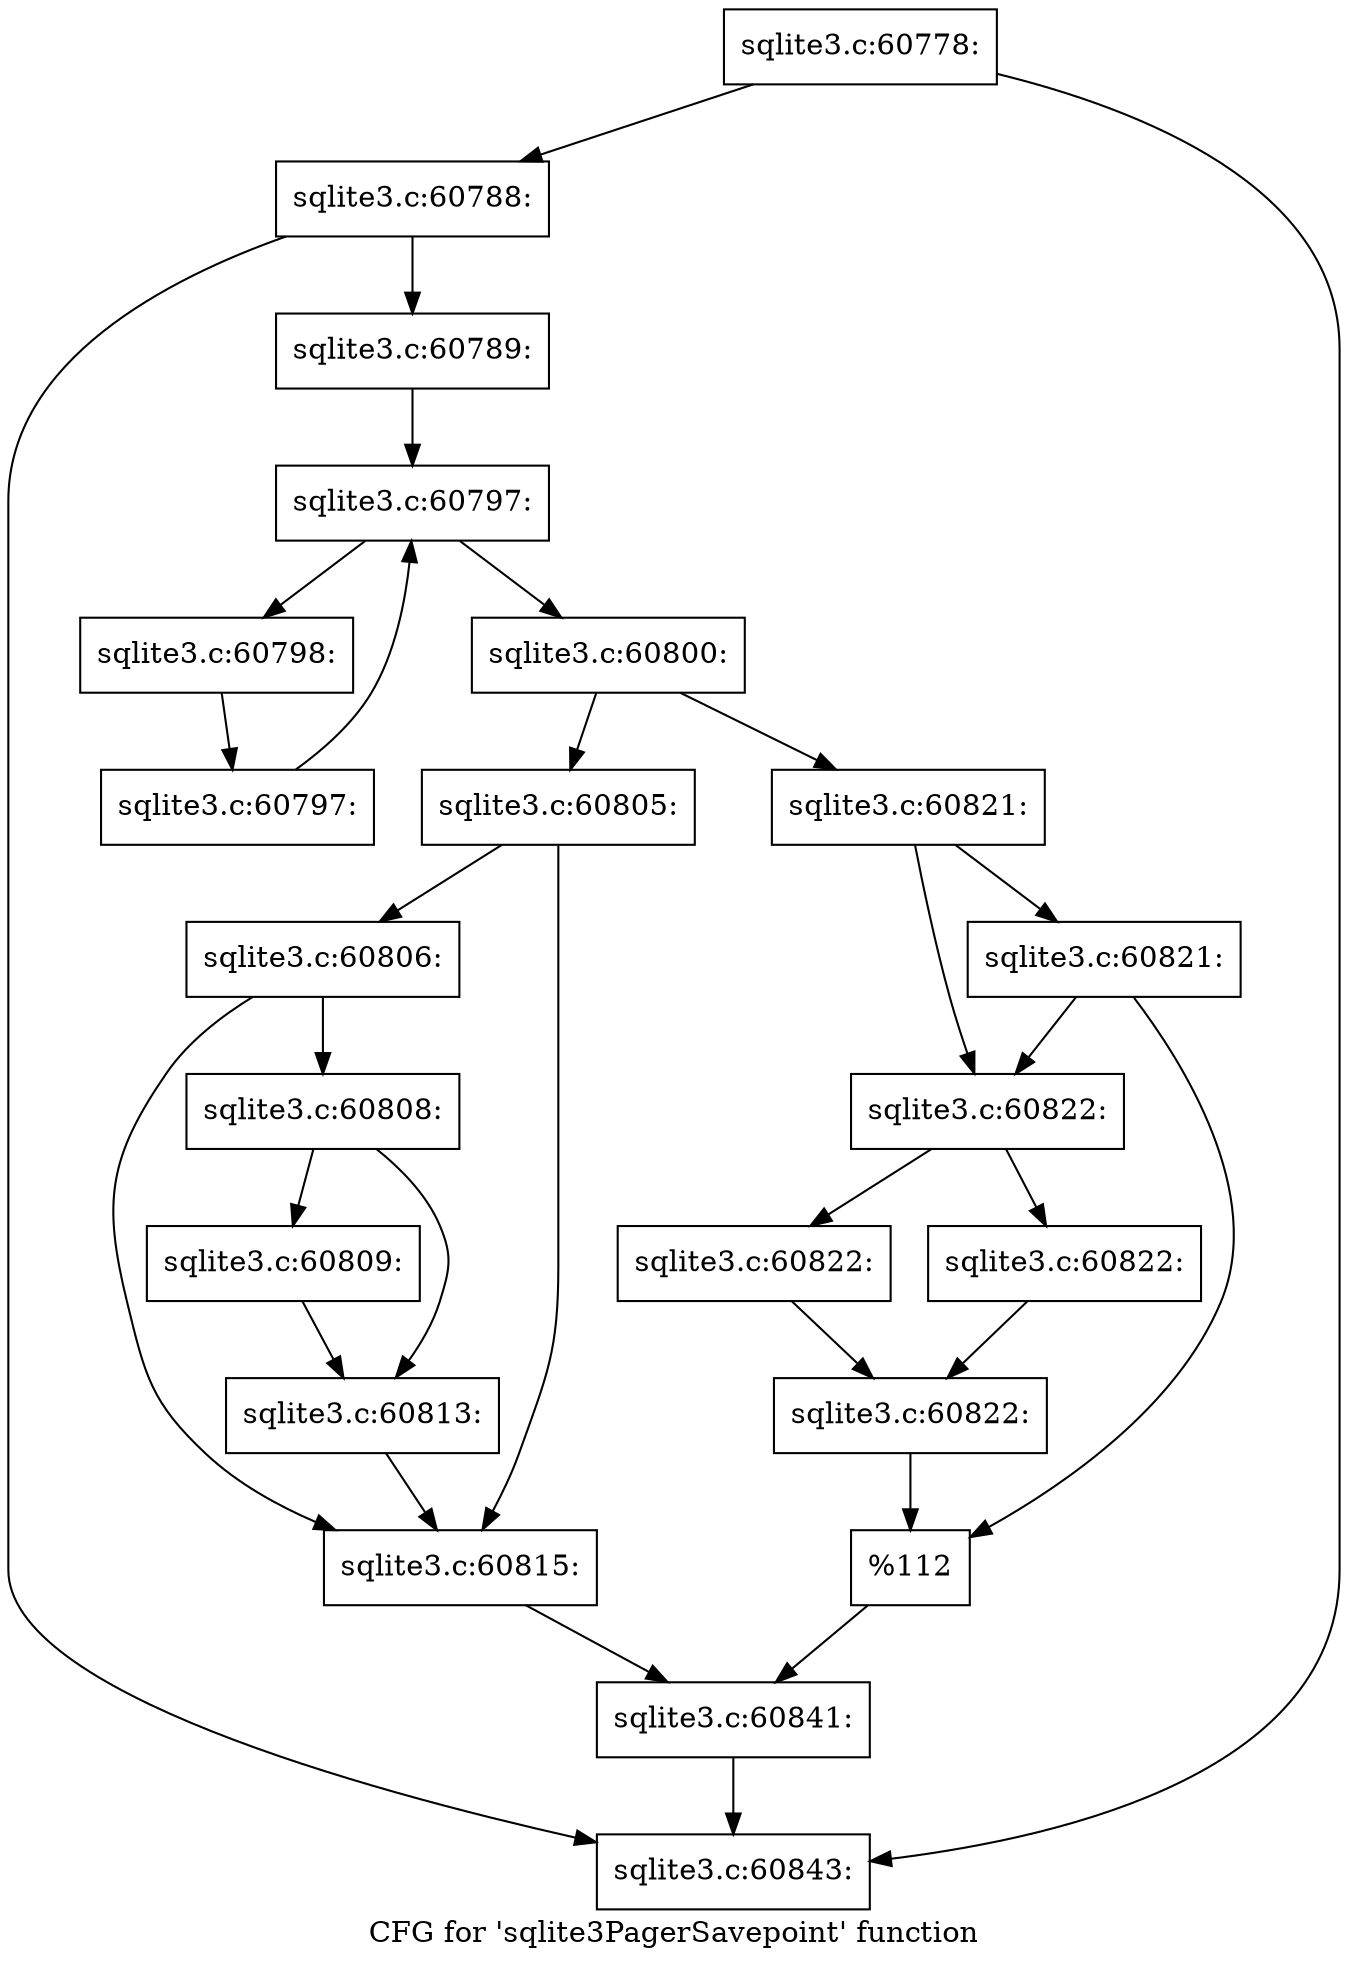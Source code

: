 digraph "CFG for 'sqlite3PagerSavepoint' function" {
	label="CFG for 'sqlite3PagerSavepoint' function";

	Node0x55c0f56f59b0 [shape=record,label="{sqlite3.c:60778:}"];
	Node0x55c0f56f59b0 -> Node0x55c0f7517550;
	Node0x55c0f56f59b0 -> Node0x55c0f7517500;
	Node0x55c0f7517550 [shape=record,label="{sqlite3.c:60788:}"];
	Node0x55c0f7517550 -> Node0x55c0f75174b0;
	Node0x55c0f7517550 -> Node0x55c0f7517500;
	Node0x55c0f75174b0 [shape=record,label="{sqlite3.c:60789:}"];
	Node0x55c0f75174b0 -> Node0x55c0f7518a80;
	Node0x55c0f7518a80 [shape=record,label="{sqlite3.c:60797:}"];
	Node0x55c0f7518a80 -> Node0x55c0f7518ca0;
	Node0x55c0f7518a80 -> Node0x55c0f7518860;
	Node0x55c0f7518ca0 [shape=record,label="{sqlite3.c:60798:}"];
	Node0x55c0f7518ca0 -> Node0x55c0f7518c10;
	Node0x55c0f7518c10 [shape=record,label="{sqlite3.c:60797:}"];
	Node0x55c0f7518c10 -> Node0x55c0f7518a80;
	Node0x55c0f7518860 [shape=record,label="{sqlite3.c:60800:}"];
	Node0x55c0f7518860 -> Node0x55c0f57d5430;
	Node0x55c0f7518860 -> Node0x55c0f751a250;
	Node0x55c0f57d5430 [shape=record,label="{sqlite3.c:60805:}"];
	Node0x55c0f57d5430 -> Node0x55c0f751ac30;
	Node0x55c0f57d5430 -> Node0x55c0f751abe0;
	Node0x55c0f751ac30 [shape=record,label="{sqlite3.c:60806:}"];
	Node0x55c0f751ac30 -> Node0x55c0f751ab90;
	Node0x55c0f751ac30 -> Node0x55c0f751abe0;
	Node0x55c0f751ab90 [shape=record,label="{sqlite3.c:60808:}"];
	Node0x55c0f751ab90 -> Node0x55c0f751b5b0;
	Node0x55c0f751ab90 -> Node0x55c0f751b600;
	Node0x55c0f751b5b0 [shape=record,label="{sqlite3.c:60809:}"];
	Node0x55c0f751b5b0 -> Node0x55c0f751b600;
	Node0x55c0f751b600 [shape=record,label="{sqlite3.c:60813:}"];
	Node0x55c0f751b600 -> Node0x55c0f751abe0;
	Node0x55c0f751abe0 [shape=record,label="{sqlite3.c:60815:}"];
	Node0x55c0f751abe0 -> Node0x55c0f75198a0;
	Node0x55c0f751a250 [shape=record,label="{sqlite3.c:60821:}"];
	Node0x55c0f751a250 -> Node0x55c0f751bcb0;
	Node0x55c0f751a250 -> Node0x55c0f751d250;
	Node0x55c0f751d250 [shape=record,label="{sqlite3.c:60821:}"];
	Node0x55c0f751d250 -> Node0x55c0f751bcb0;
	Node0x55c0f751d250 -> Node0x55c0f751d200;
	Node0x55c0f751bcb0 [shape=record,label="{sqlite3.c:60822:}"];
	Node0x55c0f751bcb0 -> Node0x55c0f751ddb0;
	Node0x55c0f751bcb0 -> Node0x55c0f751de00;
	Node0x55c0f751ddb0 [shape=record,label="{sqlite3.c:60822:}"];
	Node0x55c0f751ddb0 -> Node0x55c0f751de50;
	Node0x55c0f751de00 [shape=record,label="{sqlite3.c:60822:}"];
	Node0x55c0f751de00 -> Node0x55c0f751de50;
	Node0x55c0f751de50 [shape=record,label="{sqlite3.c:60822:}"];
	Node0x55c0f751de50 -> Node0x55c0f751d200;
	Node0x55c0f751d200 [shape=record,label="{%112}"];
	Node0x55c0f751d200 -> Node0x55c0f75198a0;
	Node0x55c0f75198a0 [shape=record,label="{sqlite3.c:60841:}"];
	Node0x55c0f75198a0 -> Node0x55c0f7517500;
	Node0x55c0f7517500 [shape=record,label="{sqlite3.c:60843:}"];
}

